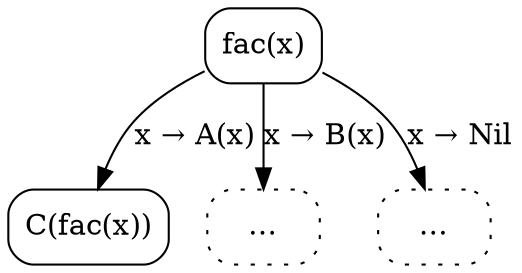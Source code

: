 digraph {
  node [shape=box, style=rounded];

  C0 [label="fac(x)"];
  C1 [label="C(fac(x))"];
  C0 -> C1 [label="x → A(x)"];
  C2 [label="…", style="dotted,rounded"];
  C0 -> C2 [label="x → B(x)"];
  C3 [label="…", style="dotted,rounded"];
  C0 -> C3 [label="x → Nil"];
}
